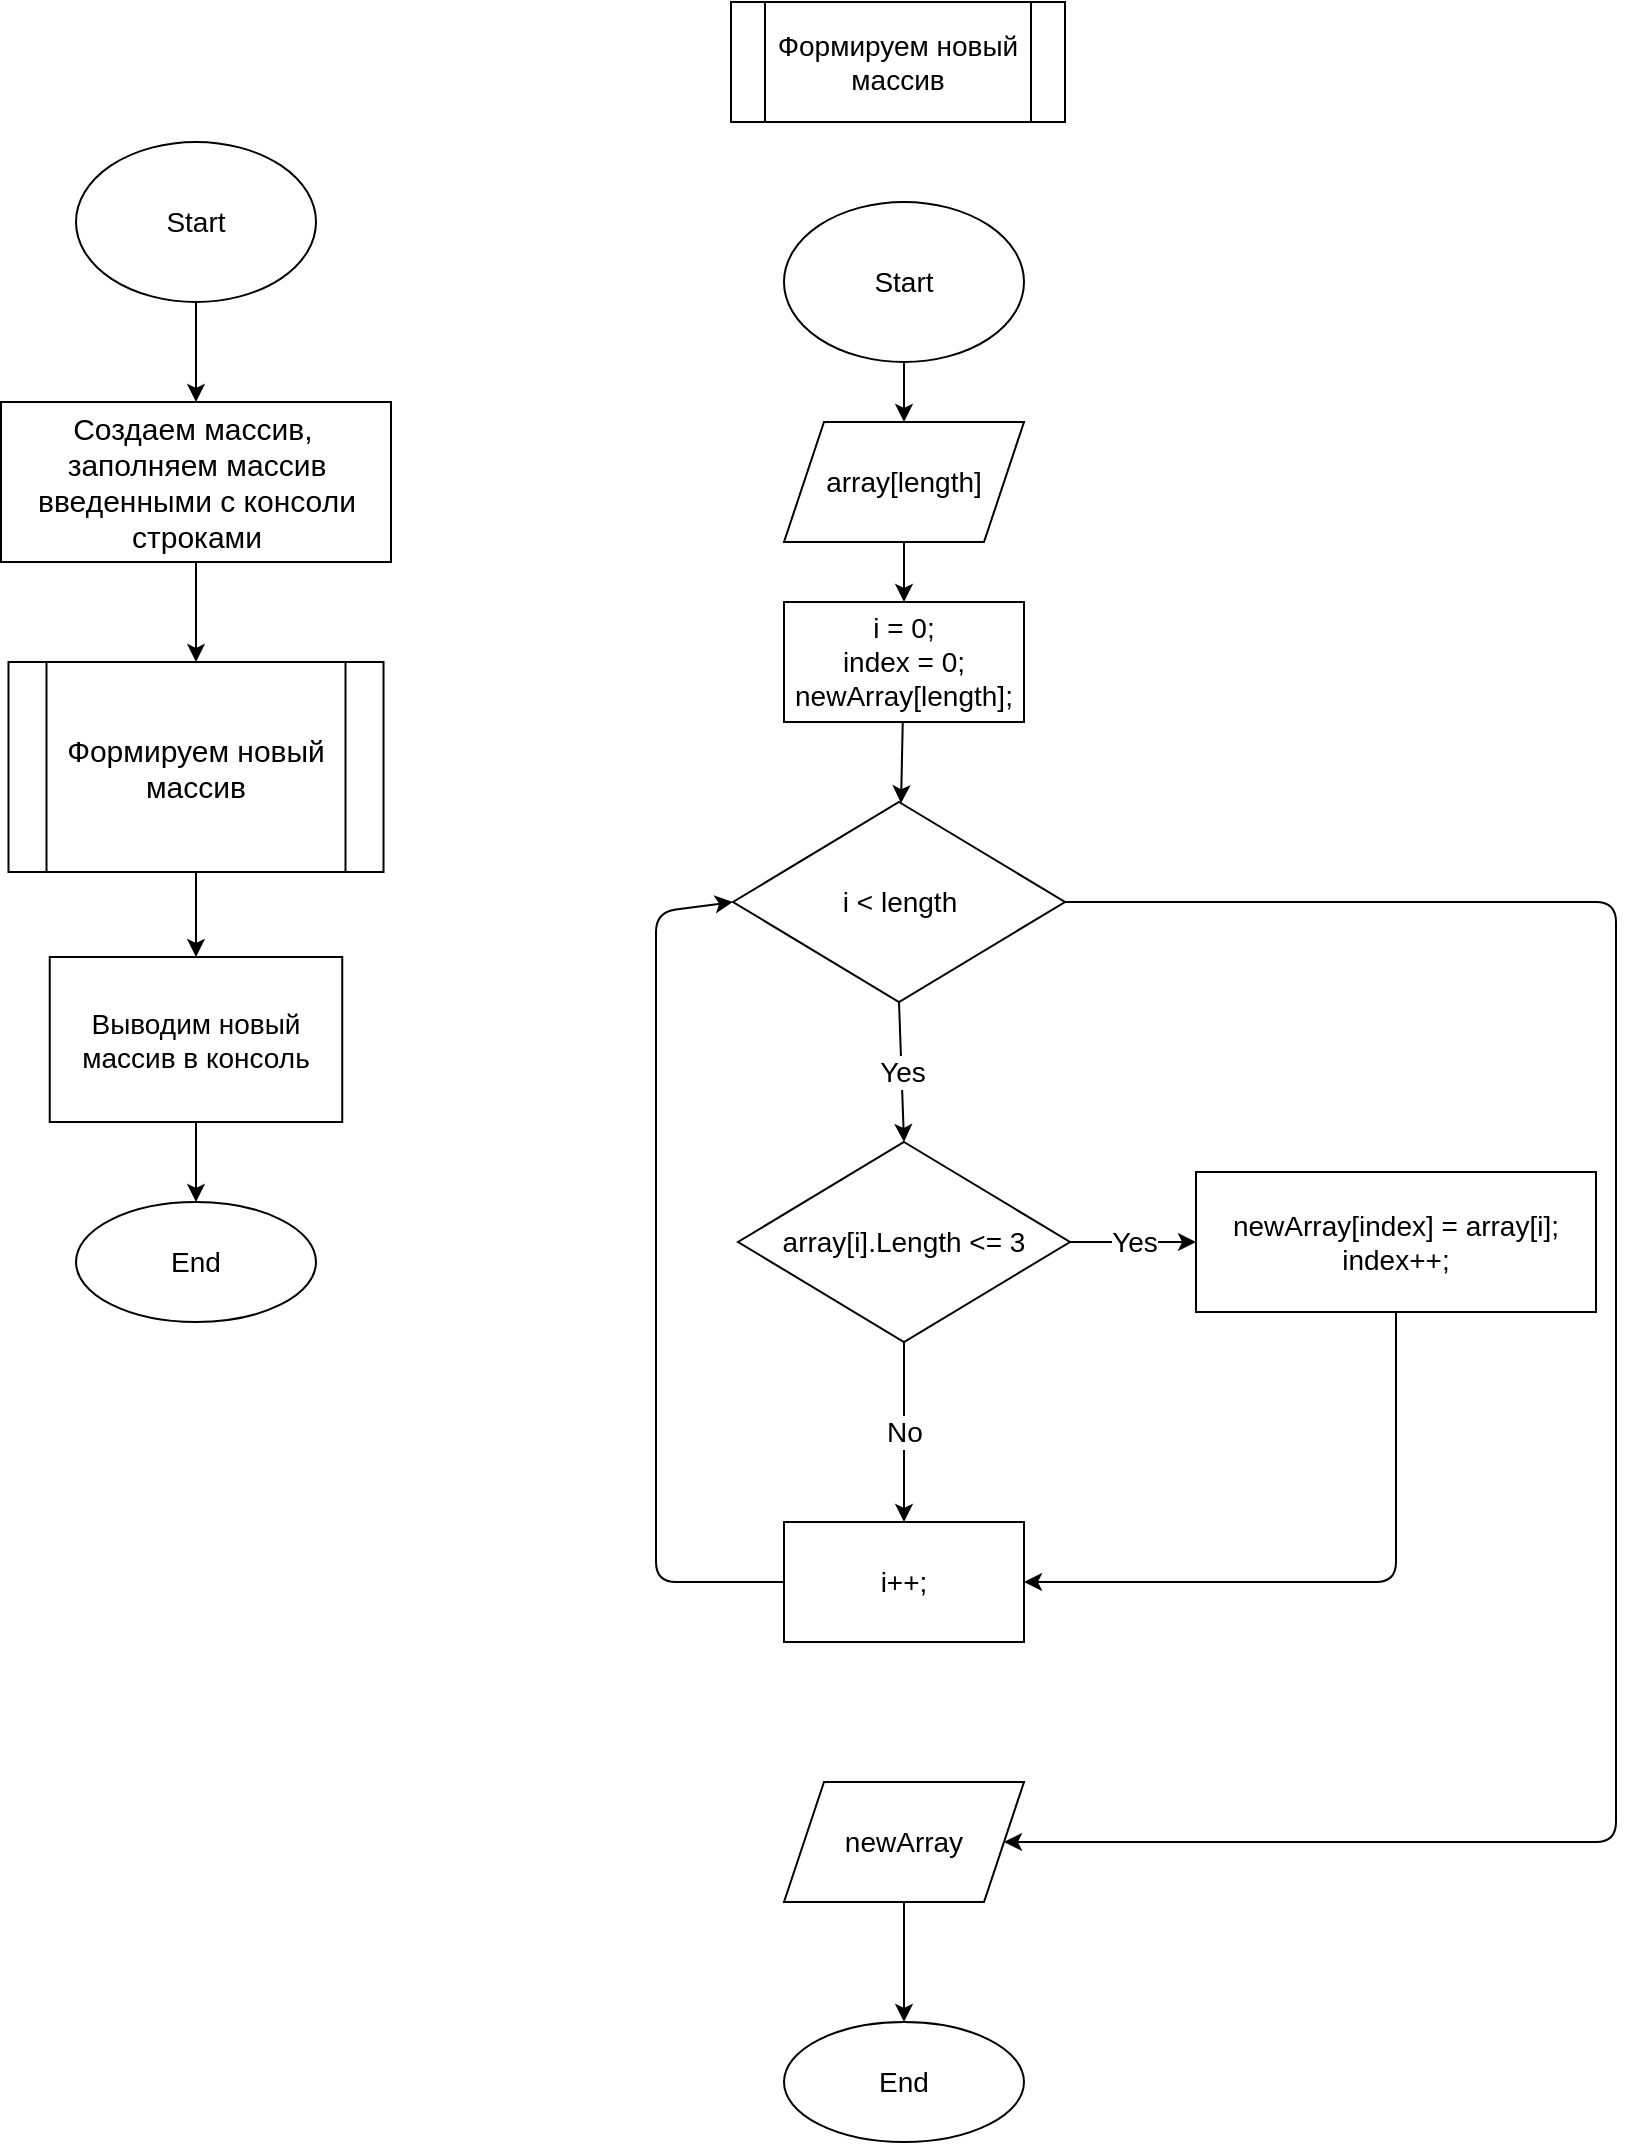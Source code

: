 <mxfile>
    <diagram id="059DMJA8vuv_cjl8NMph" name="Страница 1">
        <mxGraphModel dx="878" dy="683" grid="1" gridSize="10" guides="1" tooltips="1" connect="1" arrows="1" fold="1" page="1" pageScale="1" pageWidth="827" pageHeight="1169" math="0" shadow="0">
            <root>
                <mxCell id="0"/>
                <mxCell id="1" parent="0"/>
                <mxCell id="9" value="Yes" style="edgeStyle=none;html=1;fontFamily=Helvetica;fontSize=14;exitX=1;exitY=0.5;exitDx=0;exitDy=0;entryX=0;entryY=0.5;entryDx=0;entryDy=0;fontStyle=0" parent="1" source="58" target="59" edge="1">
                    <mxGeometry relative="1" as="geometry">
                        <mxPoint x="547.75" y="640" as="sourcePoint"/>
                        <mxPoint x="590" y="640" as="targetPoint"/>
                    </mxGeometry>
                </mxCell>
                <mxCell id="31" value="No" style="edgeStyle=none;html=1;fontFamily=Helvetica;fontSize=14;exitX=0.5;exitY=1;exitDx=0;exitDy=0;fontStyle=0" parent="1" source="58" target="30" edge="1">
                    <mxGeometry relative="1" as="geometry">
                        <mxPoint x="454" y="710" as="sourcePoint"/>
                    </mxGeometry>
                </mxCell>
                <mxCell id="16" style="edgeStyle=none;html=1;entryX=0.5;entryY=0;entryDx=0;entryDy=0;fontFamily=Helvetica;fontSize=14;fontStyle=0" parent="1" source="4" target="15" edge="1">
                    <mxGeometry relative="1" as="geometry"/>
                </mxCell>
                <mxCell id="4" value="array[length]" style="shape=parallelogram;perimeter=parallelogramPerimeter;whiteSpace=wrap;html=1;fixedSize=1;fontFamily=Helvetica;fontSize=14;fontStyle=0" parent="1" vertex="1">
                    <mxGeometry x="394" y="220" width="120" height="60" as="geometry"/>
                </mxCell>
                <mxCell id="32" style="edgeStyle=none;html=1;entryX=1;entryY=0.5;entryDx=0;entryDy=0;fontFamily=Helvetica;fontSize=14;exitX=0.5;exitY=1;exitDx=0;exitDy=0;fontStyle=0" parent="1" source="59" target="30" edge="1">
                    <mxGeometry relative="1" as="geometry">
                        <Array as="points">
                            <mxPoint x="700" y="800"/>
                        </Array>
                        <mxPoint x="734" y="680" as="sourcePoint"/>
                    </mxGeometry>
                </mxCell>
                <mxCell id="13" style="edgeStyle=none;html=1;entryX=0.5;entryY=0;entryDx=0;entryDy=0;fontFamily=Helvetica;fontSize=14;fontStyle=0" parent="1" source="12" target="4" edge="1">
                    <mxGeometry relative="1" as="geometry"/>
                </mxCell>
                <mxCell id="12" value="Start" style="ellipse;whiteSpace=wrap;html=1;fontFamily=Helvetica;fontSize=14;fontStyle=0" parent="1" vertex="1">
                    <mxGeometry x="394" y="110" width="120" height="80" as="geometry"/>
                </mxCell>
                <mxCell id="54" value="" style="edgeStyle=none;html=1;fontSize=14;fontStyle=0" edge="1" parent="1" source="15" target="53">
                    <mxGeometry relative="1" as="geometry"/>
                </mxCell>
                <mxCell id="15" value="i = 0;&lt;br style=&quot;font-size: 14px;&quot;&gt;index = 0;&lt;br style=&quot;font-size: 14px;&quot;&gt;newArray[length];" style="rounded=0;whiteSpace=wrap;html=1;fontFamily=Helvetica;fontSize=14;fontStyle=0" parent="1" vertex="1">
                    <mxGeometry x="394" y="310" width="120" height="60" as="geometry"/>
                </mxCell>
                <mxCell id="19" value="Yes" style="edgeStyle=none;html=1;fontFamily=Helvetica;fontSize=14;exitX=0.5;exitY=1;exitDx=0;exitDy=0;entryX=0.5;entryY=0;entryDx=0;entryDy=0;fontStyle=0" parent="1" source="53" target="58" edge="1">
                    <mxGeometry relative="1" as="geometry">
                        <mxPoint x="454" y="520" as="sourcePoint"/>
                        <mxPoint x="452.673" y="570.991" as="targetPoint"/>
                    </mxGeometry>
                </mxCell>
                <mxCell id="33" style="edgeStyle=none;html=1;exitX=1;exitY=0.5;exitDx=0;exitDy=0;fontSize=14;fontStyle=0" parent="1" source="53" target="27" edge="1">
                    <mxGeometry relative="1" as="geometry">
                        <Array as="points">
                            <mxPoint x="810" y="460"/>
                            <mxPoint x="810" y="930"/>
                        </Array>
                        <mxPoint x="541" y="460" as="sourcePoint"/>
                    </mxGeometry>
                </mxCell>
                <mxCell id="29" value="" style="edgeStyle=none;html=1;fontFamily=Helvetica;fontSize=14;fontStyle=0" parent="1" source="27" target="28" edge="1">
                    <mxGeometry relative="1" as="geometry"/>
                </mxCell>
                <mxCell id="27" value="newArray" style="shape=parallelogram;perimeter=parallelogramPerimeter;whiteSpace=wrap;html=1;fixedSize=1;fontFamily=Helvetica;fontSize=14;fontStyle=0" parent="1" vertex="1">
                    <mxGeometry x="394" y="900" width="120" height="60" as="geometry"/>
                </mxCell>
                <mxCell id="28" value="End" style="ellipse;whiteSpace=wrap;html=1;fontFamily=Helvetica;fontSize=14;fontStyle=0" parent="1" vertex="1">
                    <mxGeometry x="394" y="1020" width="120" height="60" as="geometry"/>
                </mxCell>
                <mxCell id="34" style="edgeStyle=none;html=1;entryX=0;entryY=0.5;entryDx=0;entryDy=0;fontFamily=Helvetica;fontSize=14;fontStyle=0" parent="1" source="30" target="53" edge="1">
                    <mxGeometry relative="1" as="geometry">
                        <Array as="points">
                            <mxPoint x="330" y="800"/>
                            <mxPoint x="330" y="465"/>
                        </Array>
                        <mxPoint x="367.5" y="465" as="targetPoint"/>
                    </mxGeometry>
                </mxCell>
                <mxCell id="30" value="i++;" style="whiteSpace=wrap;html=1;fontFamily=Helvetica;fontSize=14;fontStyle=0" parent="1" vertex="1">
                    <mxGeometry x="394" y="770" width="120" height="60" as="geometry"/>
                </mxCell>
                <mxCell id="36" style="edgeStyle=none;html=1;fontFamily=Helvetica;fontSize=14;fontStyle=0" parent="1" source="35" target="39" edge="1">
                    <mxGeometry relative="1" as="geometry">
                        <mxPoint x="101.739" y="200" as="targetPoint"/>
                    </mxGeometry>
                </mxCell>
                <mxCell id="35" value="Start" style="ellipse;whiteSpace=wrap;html=1;fontFamily=Helvetica;fontSize=14;fontStyle=0" parent="1" vertex="1">
                    <mxGeometry x="40" y="80" width="120" height="80" as="geometry"/>
                </mxCell>
                <mxCell id="47" value="" style="edgeStyle=none;html=1;fontFamily=Helvetica;fontSize=14;entryX=0.5;entryY=0;entryDx=0;entryDy=0;fontStyle=0" parent="1" source="39" target="43" edge="1">
                    <mxGeometry relative="1" as="geometry">
                        <mxPoint x="100.761" y="440" as="targetPoint"/>
                    </mxGeometry>
                </mxCell>
                <mxCell id="39" value="Создаем массив,&amp;nbsp;&lt;br&gt;&lt;span&gt;заполняем массив введенными с консоли строками&lt;/span&gt;" style="rounded=0;whiteSpace=wrap;html=1;fontSize=15;" parent="1" vertex="1">
                    <mxGeometry x="2.5" y="210" width="195" height="80" as="geometry"/>
                </mxCell>
                <mxCell id="45" style="edgeStyle=none;html=1;fontFamily=Helvetica;fontSize=14;entryX=0.5;entryY=0;entryDx=0;entryDy=0;fontStyle=0" parent="1" source="43" edge="1" target="49">
                    <mxGeometry relative="1" as="geometry">
                        <mxPoint x="98.75" y="470" as="targetPoint"/>
                    </mxGeometry>
                </mxCell>
                <mxCell id="43" value="Формируем новый массив" style="shape=process;whiteSpace=wrap;html=1;backgroundOutline=1;fontFamily=Helvetica;fontSize=15;" parent="1" vertex="1">
                    <mxGeometry x="6.25" y="340" width="187.5" height="105" as="geometry"/>
                </mxCell>
                <mxCell id="44" value="Формируем новый массив" style="shape=process;whiteSpace=wrap;html=1;backgroundOutline=1;fontFamily=Helvetica;fontSize=14;fontStyle=0" parent="1" vertex="1">
                    <mxGeometry x="367.5" y="10" width="167" height="60" as="geometry"/>
                </mxCell>
                <mxCell id="52" style="edgeStyle=none;html=1;fontFamily=Helvetica;fontSize=14;fontStyle=0" parent="1" source="49" target="51" edge="1">
                    <mxGeometry relative="1" as="geometry"/>
                </mxCell>
                <mxCell id="49" value="Выводим новый массив в консоль" style="whiteSpace=wrap;html=1;fontSize=14;fontStyle=0" parent="1" vertex="1">
                    <mxGeometry x="26.87" y="487.5" width="146.25" height="82.5" as="geometry"/>
                </mxCell>
                <mxCell id="51" value="End" style="ellipse;whiteSpace=wrap;html=1;fontFamily=Helvetica;fontSize=14;fontStyle=0" parent="1" vertex="1">
                    <mxGeometry x="40" y="610" width="120" height="60" as="geometry"/>
                </mxCell>
                <mxCell id="53" value="i &amp;lt; length" style="rhombus;whiteSpace=wrap;html=1;fontSize=14;rounded=0;fontStyle=0" vertex="1" parent="1">
                    <mxGeometry x="368.5" y="410" width="166" height="100" as="geometry"/>
                </mxCell>
                <mxCell id="58" value="array[i].Length &amp;lt;= 3" style="rhombus;whiteSpace=wrap;html=1;fontSize=14;rounded=0;fontStyle=0" vertex="1" parent="1">
                    <mxGeometry x="371" y="580" width="166" height="100" as="geometry"/>
                </mxCell>
                <mxCell id="59" value="newArray[index] = array[i];&lt;br style=&quot;font-size: 14px;&quot;&gt;index++;" style="whiteSpace=wrap;html=1;fontFamily=Helvetica;fontSize=14;fontStyle=0" vertex="1" parent="1">
                    <mxGeometry x="600" y="595" width="200" height="70" as="geometry"/>
                </mxCell>
            </root>
        </mxGraphModel>
    </diagram>
</mxfile>